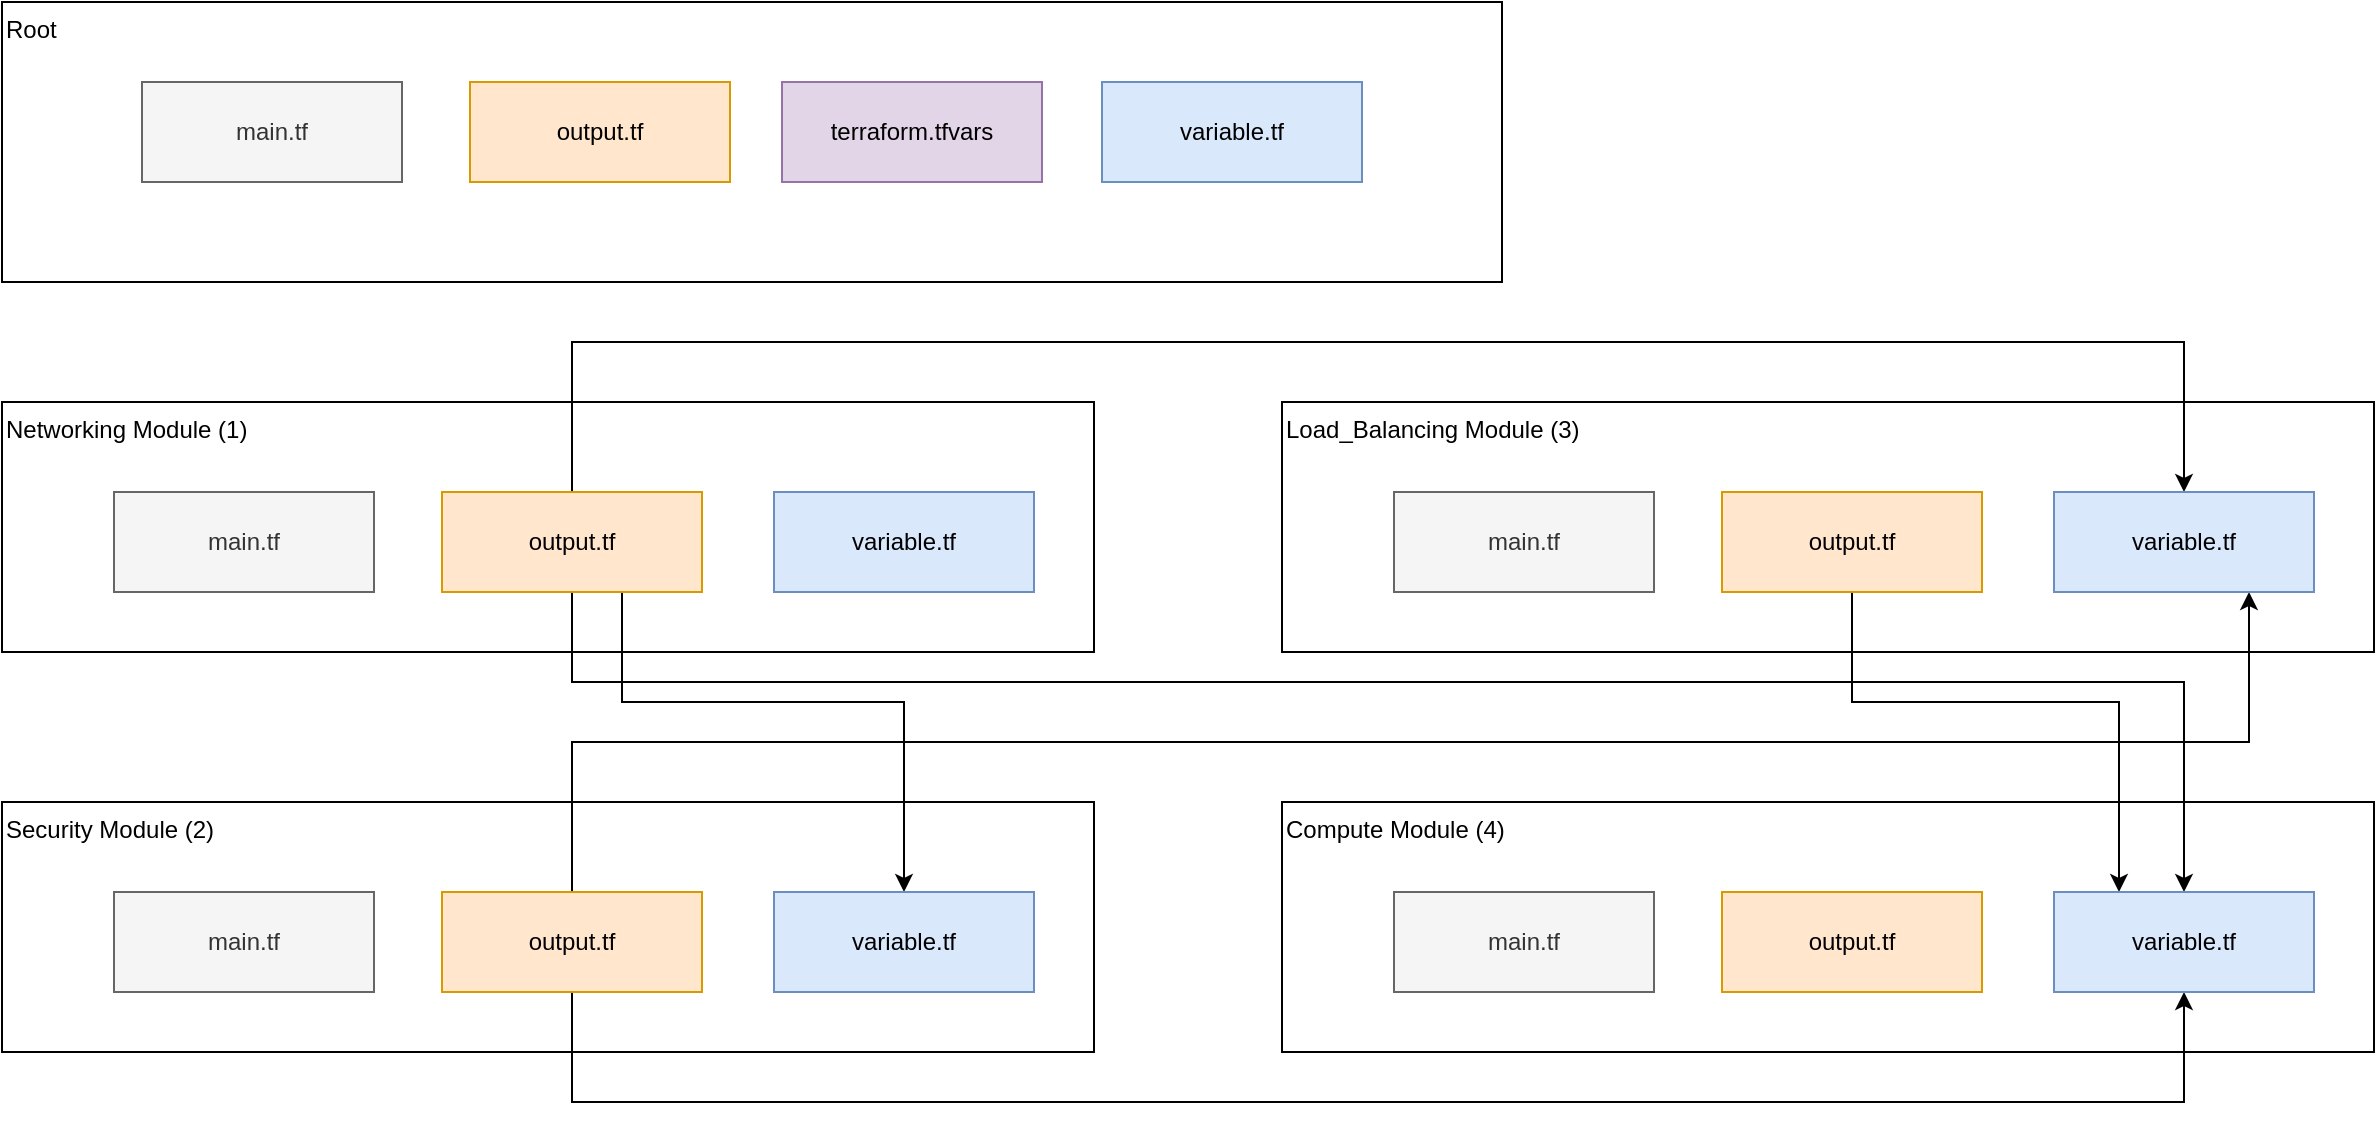<mxfile version="26.0.10">
  <diagram name="Trang-1" id="ReBmJpIDNBzUqVpIEPsV">
    <mxGraphModel dx="2261" dy="746" grid="1" gridSize="10" guides="1" tooltips="1" connect="1" arrows="1" fold="1" page="1" pageScale="1" pageWidth="827" pageHeight="1169" math="0" shadow="0">
      <root>
        <mxCell id="0" />
        <mxCell id="1" parent="0" />
        <mxCell id="_8Vwuvv0lorcH0R4kiFY-10" value="Security Module (2)" style="rounded=0;whiteSpace=wrap;html=1;align=left;verticalAlign=top;" vertex="1" parent="1">
          <mxGeometry x="-360" y="480" width="546" height="125" as="geometry" />
        </mxCell>
        <mxCell id="_8Vwuvv0lorcH0R4kiFY-18" value="Load_Balancing Module (3)" style="rounded=0;whiteSpace=wrap;html=1;align=left;verticalAlign=top;" vertex="1" parent="1">
          <mxGeometry x="280" y="280" width="546" height="125" as="geometry" />
        </mxCell>
        <mxCell id="_8Vwuvv0lorcH0R4kiFY-22" value="Compute Module (4)" style="rounded=0;whiteSpace=wrap;html=1;align=left;verticalAlign=top;" vertex="1" parent="1">
          <mxGeometry x="280" y="480" width="546" height="125" as="geometry" />
        </mxCell>
        <mxCell id="_8Vwuvv0lorcH0R4kiFY-9" value="Networking Module (1)" style="rounded=0;whiteSpace=wrap;html=1;align=left;verticalAlign=top;" vertex="1" parent="1">
          <mxGeometry x="-360" y="280" width="546" height="125" as="geometry" />
        </mxCell>
        <mxCell id="_8Vwuvv0lorcH0R4kiFY-5" value="Root" style="rounded=0;whiteSpace=wrap;html=1;align=left;verticalAlign=top;" vertex="1" parent="1">
          <mxGeometry x="-360" y="80" width="750" height="140" as="geometry" />
        </mxCell>
        <mxCell id="_8Vwuvv0lorcH0R4kiFY-1" value="main.tf" style="rounded=0;whiteSpace=wrap;html=1;fillColor=#f5f5f5;fontColor=#333333;strokeColor=#666666;" vertex="1" parent="1">
          <mxGeometry x="-290" y="120" width="130" height="50" as="geometry" />
        </mxCell>
        <mxCell id="_8Vwuvv0lorcH0R4kiFY-2" value="variable.tf" style="rounded=0;whiteSpace=wrap;html=1;fillColor=#dae8fc;strokeColor=#6c8ebf;" vertex="1" parent="1">
          <mxGeometry x="190" y="120" width="130" height="50" as="geometry" />
        </mxCell>
        <mxCell id="_8Vwuvv0lorcH0R4kiFY-3" value="output.tf" style="rounded=0;whiteSpace=wrap;html=1;fillColor=#ffe6cc;strokeColor=#d79b00;" vertex="1" parent="1">
          <mxGeometry x="-126" y="120" width="130" height="50" as="geometry" />
        </mxCell>
        <mxCell id="_8Vwuvv0lorcH0R4kiFY-4" value="terraform.tfvars" style="rounded=0;whiteSpace=wrap;html=1;fillColor=#e1d5e7;strokeColor=#9673a6;" vertex="1" parent="1">
          <mxGeometry x="30" y="120" width="130" height="50" as="geometry" />
        </mxCell>
        <mxCell id="_8Vwuvv0lorcH0R4kiFY-6" value="main.tf" style="rounded=0;whiteSpace=wrap;html=1;fillColor=#f5f5f5;fontColor=#333333;strokeColor=#666666;" vertex="1" parent="1">
          <mxGeometry x="-304" y="325" width="130" height="50" as="geometry" />
        </mxCell>
        <mxCell id="_8Vwuvv0lorcH0R4kiFY-7" value="variable.tf" style="rounded=0;whiteSpace=wrap;html=1;fillColor=#dae8fc;strokeColor=#6c8ebf;" vertex="1" parent="1">
          <mxGeometry x="26" y="325" width="130" height="50" as="geometry" />
        </mxCell>
        <mxCell id="_8Vwuvv0lorcH0R4kiFY-62" style="edgeStyle=orthogonalEdgeStyle;rounded=0;orthogonalLoop=1;jettySize=auto;html=1;entryX=0.5;entryY=0;entryDx=0;entryDy=0;" edge="1" parent="1" source="_8Vwuvv0lorcH0R4kiFY-8" target="_8Vwuvv0lorcH0R4kiFY-20">
          <mxGeometry relative="1" as="geometry">
            <Array as="points">
              <mxPoint x="-75" y="250" />
              <mxPoint x="731" y="250" />
            </Array>
          </mxGeometry>
        </mxCell>
        <mxCell id="_8Vwuvv0lorcH0R4kiFY-63" style="edgeStyle=orthogonalEdgeStyle;rounded=0;orthogonalLoop=1;jettySize=auto;html=1;entryX=0.5;entryY=0;entryDx=0;entryDy=0;" edge="1" parent="1" source="_8Vwuvv0lorcH0R4kiFY-8" target="_8Vwuvv0lorcH0R4kiFY-12">
          <mxGeometry relative="1" as="geometry">
            <Array as="points">
              <mxPoint x="-50" y="430" />
              <mxPoint x="91" y="430" />
            </Array>
          </mxGeometry>
        </mxCell>
        <mxCell id="_8Vwuvv0lorcH0R4kiFY-64" style="edgeStyle=orthogonalEdgeStyle;rounded=0;orthogonalLoop=1;jettySize=auto;html=1;entryX=0.5;entryY=0;entryDx=0;entryDy=0;" edge="1" parent="1" source="_8Vwuvv0lorcH0R4kiFY-8" target="_8Vwuvv0lorcH0R4kiFY-24">
          <mxGeometry relative="1" as="geometry">
            <Array as="points">
              <mxPoint x="-75" y="420" />
              <mxPoint x="731" y="420" />
            </Array>
          </mxGeometry>
        </mxCell>
        <mxCell id="_8Vwuvv0lorcH0R4kiFY-8" value="output.tf" style="rounded=0;whiteSpace=wrap;html=1;fillColor=#ffe6cc;strokeColor=#d79b00;" vertex="1" parent="1">
          <mxGeometry x="-140" y="325" width="130" height="50" as="geometry" />
        </mxCell>
        <mxCell id="_8Vwuvv0lorcH0R4kiFY-11" value="main.tf" style="rounded=0;whiteSpace=wrap;html=1;fillColor=#f5f5f5;fontColor=#333333;strokeColor=#666666;" vertex="1" parent="1">
          <mxGeometry x="-304" y="525" width="130" height="50" as="geometry" />
        </mxCell>
        <mxCell id="_8Vwuvv0lorcH0R4kiFY-12" value="variable.tf" style="rounded=0;whiteSpace=wrap;html=1;fillColor=#dae8fc;strokeColor=#6c8ebf;" vertex="1" parent="1">
          <mxGeometry x="26" y="525" width="130" height="50" as="geometry" />
        </mxCell>
        <mxCell id="_8Vwuvv0lorcH0R4kiFY-65" style="edgeStyle=orthogonalEdgeStyle;rounded=0;orthogonalLoop=1;jettySize=auto;html=1;entryX=0.5;entryY=1;entryDx=0;entryDy=0;" edge="1" parent="1" source="_8Vwuvv0lorcH0R4kiFY-13" target="_8Vwuvv0lorcH0R4kiFY-24">
          <mxGeometry relative="1" as="geometry">
            <Array as="points">
              <mxPoint x="-75" y="630" />
              <mxPoint x="731" y="630" />
            </Array>
          </mxGeometry>
        </mxCell>
        <mxCell id="_8Vwuvv0lorcH0R4kiFY-67" style="edgeStyle=orthogonalEdgeStyle;rounded=0;orthogonalLoop=1;jettySize=auto;html=1;entryX=0.75;entryY=1;entryDx=0;entryDy=0;" edge="1" parent="1" source="_8Vwuvv0lorcH0R4kiFY-13" target="_8Vwuvv0lorcH0R4kiFY-20">
          <mxGeometry relative="1" as="geometry">
            <Array as="points">
              <mxPoint x="-75" y="450" />
              <mxPoint x="764" y="450" />
            </Array>
          </mxGeometry>
        </mxCell>
        <mxCell id="_8Vwuvv0lorcH0R4kiFY-13" value="output.tf" style="rounded=0;whiteSpace=wrap;html=1;fillColor=#ffe6cc;strokeColor=#d79b00;" vertex="1" parent="1">
          <mxGeometry x="-140" y="525" width="130" height="50" as="geometry" />
        </mxCell>
        <mxCell id="_8Vwuvv0lorcH0R4kiFY-19" value="main.tf" style="rounded=0;whiteSpace=wrap;html=1;fillColor=#f5f5f5;fontColor=#333333;strokeColor=#666666;" vertex="1" parent="1">
          <mxGeometry x="336" y="325" width="130" height="50" as="geometry" />
        </mxCell>
        <mxCell id="_8Vwuvv0lorcH0R4kiFY-20" value="variable.tf" style="rounded=0;whiteSpace=wrap;html=1;fillColor=#dae8fc;strokeColor=#6c8ebf;" vertex="1" parent="1">
          <mxGeometry x="666" y="325" width="130" height="50" as="geometry" />
        </mxCell>
        <mxCell id="_8Vwuvv0lorcH0R4kiFY-68" style="edgeStyle=orthogonalEdgeStyle;rounded=0;orthogonalLoop=1;jettySize=auto;html=1;entryX=0.25;entryY=0;entryDx=0;entryDy=0;" edge="1" parent="1" source="_8Vwuvv0lorcH0R4kiFY-21" target="_8Vwuvv0lorcH0R4kiFY-24">
          <mxGeometry relative="1" as="geometry">
            <Array as="points">
              <mxPoint x="565" y="430" />
              <mxPoint x="699" y="430" />
            </Array>
          </mxGeometry>
        </mxCell>
        <mxCell id="_8Vwuvv0lorcH0R4kiFY-21" value="output.tf" style="rounded=0;whiteSpace=wrap;html=1;fillColor=#ffe6cc;strokeColor=#d79b00;" vertex="1" parent="1">
          <mxGeometry x="500" y="325" width="130" height="50" as="geometry" />
        </mxCell>
        <mxCell id="_8Vwuvv0lorcH0R4kiFY-23" value="main.tf" style="rounded=0;whiteSpace=wrap;html=1;fillColor=#f5f5f5;fontColor=#333333;strokeColor=#666666;" vertex="1" parent="1">
          <mxGeometry x="336" y="525" width="130" height="50" as="geometry" />
        </mxCell>
        <mxCell id="_8Vwuvv0lorcH0R4kiFY-24" value="variable.tf" style="rounded=0;whiteSpace=wrap;html=1;fillColor=#dae8fc;strokeColor=#6c8ebf;" vertex="1" parent="1">
          <mxGeometry x="666" y="525" width="130" height="50" as="geometry" />
        </mxCell>
        <mxCell id="_8Vwuvv0lorcH0R4kiFY-25" value="output.tf" style="rounded=0;whiteSpace=wrap;html=1;fillColor=#ffe6cc;strokeColor=#d79b00;" vertex="1" parent="1">
          <mxGeometry x="500" y="525" width="130" height="50" as="geometry" />
        </mxCell>
      </root>
    </mxGraphModel>
  </diagram>
</mxfile>

